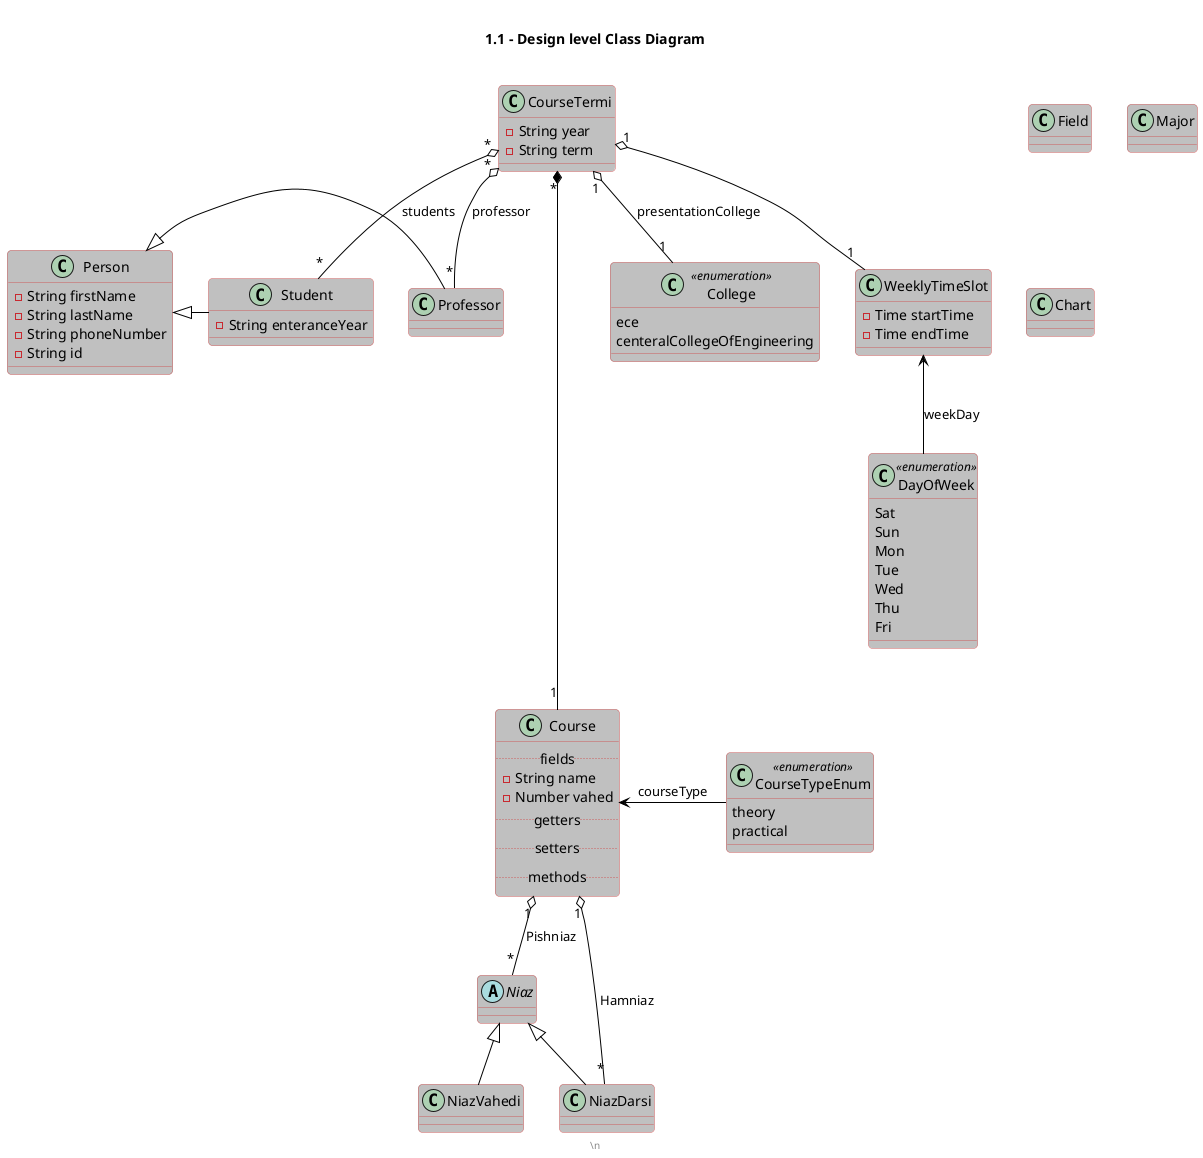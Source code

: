 @startuml

' skinparam Monochrome true
skinparam roundcorner 8

' skinparam interface {
'   backgroundColor RosyBrown
'   borderColor orange
' }

' skinparam component {
'   FontSize 13
'   BackgroundColor<<Apache>> Red
'   BorderColor<<Apache>> #FF6655
'   FontName Courier
'   BorderColor black
'   BackgroundColor gold
'   ArrowFontName Impact
'   ArrowColor #FF6655
'   ArrowFontColor #777777
' }

skinparam class {
	BackgroundColor #C0C0C0
	ArrowColor black
	BorderColor IndianRed
}

skinparam stereotypeCBackgroundColor gold
skinparam stereotypeIBackgroundColor AntiqueWhite
skinparam stereotypeABackgroundColor yellow


title \n1.1 - Design level Class Diagram\n

  class CourseTypeEnum <<enumeration>> {
    theory
    practical
  }
  class DayOfWeek <<enumeration>> {
    Sat
    Sun
    Mon
    Tue
    Wed
    Thu
    Fri
  }
  class College <<enumeration>> {
    ece
    centeralCollegeOfEngineering
  }

  class Person {
    - String firstName
    - String lastName
    - String phoneNumber
    - String id
  }
  Person <|- Student
  Person <|- Professor

  class Student {
    - String enteranceYear
  }

  class Professor {

  }

' Reshte
  class Field {
  
  }

' Gerayesh
  class Major {

  }

' dars
  class Course {
    .. fields ..
    ' - Niaz[] pishniazha 
    ' - Niaz[] hamniazha
    ' - CourseTypeEnum courseType
    ' - Professor professor
    - String name
    - Number vahed
    .. getters ..
    .. setters ..
    .. methods ..
  }
  Course "1" o-- "*" Niaz : Pishniaz
  Course "1" o-- "*" NiazDarsi : Hamniaz
  Course  <-right- CourseTypeEnum : courseType 

  class CourseTermi {
    - String year
    - String term
  }
  CourseTermi "*" *---- "1" Course
  CourseTermi "*" o-- "*" Professor : professor
  CourseTermi "*" o-- "*" Student : students
  CourseTermi "1" o-- "1" WeeklyTimeSlot
  CourseTermi "1" o-- "1" College : presentationCollege

  class WeeklyTimeSlot {
    - Time startTime
    - Time endTime
  }
  WeeklyTimeSlot <-- DayOfWeek : weekDay

  abstract class Niaz {

  }

  class NiazDarsi {

  } 
  Niaz <|-down- NiazDarsi

  class NiazVahedi {

  } 
  Niaz <|-down- NiazVahedi

  class Chart {

  }

  ' class CSVGradeBookParser {
  '   - filename : String
  '   + CSVGradeBookParser()
  '   + parse()
  ' }
  

  ' class FileHandler {
  '       {static} + contentType()
  '       + handle()
  ' }
  

  ' class GBServer {
  '       {static} + main()
  ' }
  

  ' class GradeBook {
  '       {static} - theGradeBook : GradeBook
  '       - students : Map<String, StudentInfo>
  '       {static} + gb()
  '       {static} + init()
  '       - GradeBook()
  '       + getItem()
  '       + getAll()
  '       + percentPassed()
  ' }
  

  ' interface GradeBookParser {
  '       {abstract} + parse()
  ' }
  

  ' class Page {
  '       - filename : String
  '       - attributes : Map<String, String>
  '       + Page()
  '       + subst()
  '       + writeTo()
  ' }
  

  ' class PercentPassed {
  '       + execute()
  ' }
  

  ' abstract class ServiceHandler {
  '       # params : Map<String, String>
  '       - extractParams()
  '       {abstract} + execute()
  '       + handle()
  ' }
  

  ' class ShowStudentInfo {
  '       + execute()
  ' }
  

  ' class StudentInfo {
  '       - name : String
  '       - scores : Map<String, Double>
  '       + StudentInfo()
  '       + setScore()
  '       + getName() 
  '       + getScore()
  '       + getTotal()
  ' }
  

  ' class XMLGradeBookParser {
  '       - filename : String
  '       + XMLGradeBookParser()
  '       + parse()
  ' }
  

  ' CSVGradeBookParser --|> GradeBookParser
  ' FileHandler -up-|> HttpHandler
  ' PercentPassed -up-|> ServiceHandler
  ' ServiceHandler --|> HttpHandler
  ' ShowStudentInfo -up-|> ServiceHandler
  ' XMLGradeBookParser "1" *-up-> "1" StudentInfo
  ' XMLGradeBookParser .up.> StudentInfo : create
  ' CSVGradeBookParser .up.> StudentInfo : create
  ' GradeBook "1" *-up-> "*" StudentInfo
  ' GradeBook .up.> StudentInfo
  ' ShowStudentInfo .up.> StudentInfo
  ' GradeBookParser .up.> StudentInfo
  ' XMLGradeBookParser .left.> GradeBookParser
  ' CSVGradeBookParser .right.> GradeBookParser
  ' GradeBook .down.> GradeBookParser
  ' GBServer .up.> XMLGradeBookParser : create
  ' GBServer .up.> GradeBook
  ' GBServer .up.> PercentPassed
  ' GBServer .up.> ShowStudentInfo
  ' GBServer .up.> FileHandler
  ' PercentPassed .up.> GradeBook
  ' PercentPassed .down.> Page
  ' PercentPassed .up.> ServiceHandler
  ' ShowStudentInfo .up.> GradeBook : create
  ' ShowStudentInfo .down.> Page : create
  ' ShowStudentInfo .up.> ServiceHandler


  


footer
\n
endfooter

@enduml
